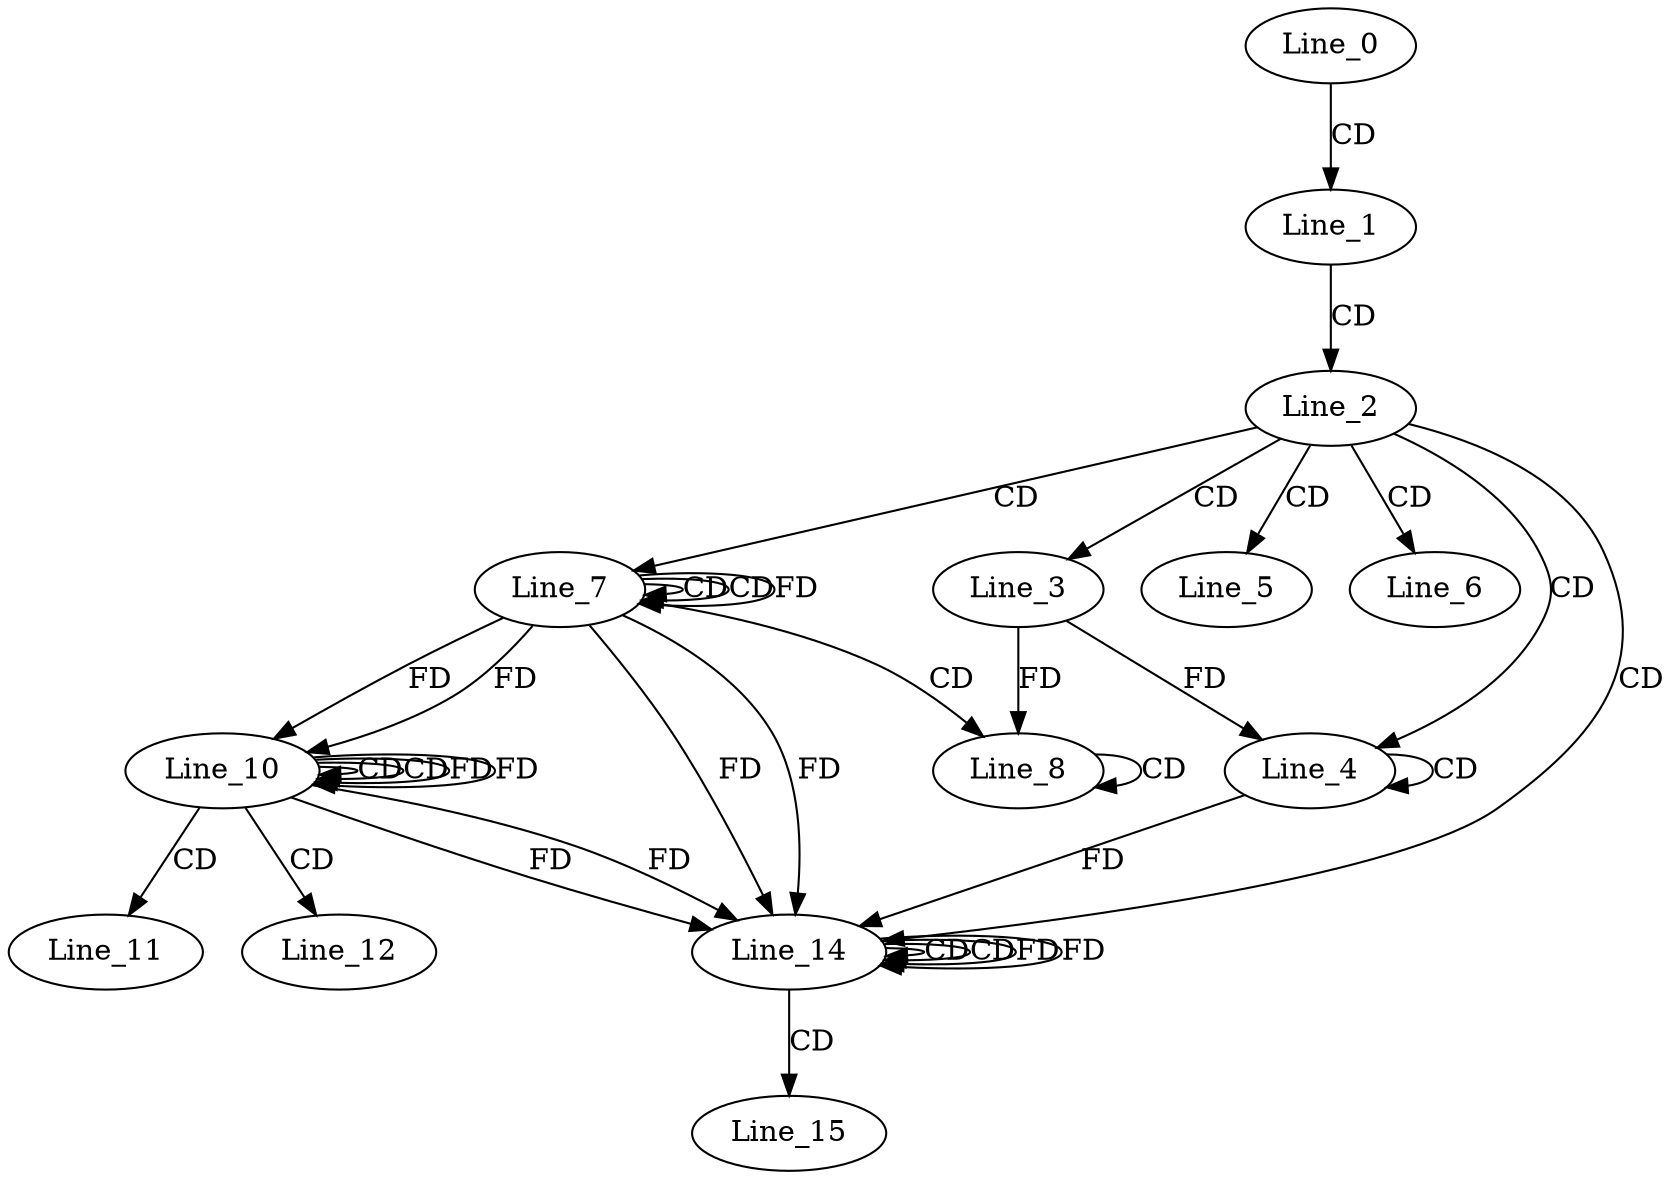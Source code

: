 digraph G {
  Line_0;
  Line_1;
  Line_2;
  Line_3;
  Line_4;
  Line_4;
  Line_5;
  Line_6;
  Line_7;
  Line_7;
  Line_7;
  Line_8;
  Line_8;
  Line_10;
  Line_10;
  Line_10;
  Line_11;
  Line_12;
  Line_14;
  Line_14;
  Line_14;
  Line_15;
  Line_0 -> Line_1 [ label="CD" ];
  Line_1 -> Line_2 [ label="CD" ];
  Line_2 -> Line_3 [ label="CD" ];
  Line_2 -> Line_4 [ label="CD" ];
  Line_4 -> Line_4 [ label="CD" ];
  Line_3 -> Line_4 [ label="FD" ];
  Line_2 -> Line_5 [ label="CD" ];
  Line_2 -> Line_6 [ label="CD" ];
  Line_2 -> Line_7 [ label="CD" ];
  Line_7 -> Line_7 [ label="CD" ];
  Line_7 -> Line_7 [ label="CD" ];
  Line_7 -> Line_7 [ label="FD" ];
  Line_7 -> Line_8 [ label="CD" ];
  Line_8 -> Line_8 [ label="CD" ];
  Line_3 -> Line_8 [ label="FD" ];
  Line_10 -> Line_10 [ label="CD" ];
  Line_7 -> Line_10 [ label="FD" ];
  Line_10 -> Line_10 [ label="CD" ];
  Line_10 -> Line_10 [ label="FD" ];
  Line_7 -> Line_10 [ label="FD" ];
  Line_10 -> Line_11 [ label="CD" ];
  Line_10 -> Line_12 [ label="CD" ];
  Line_2 -> Line_14 [ label="CD" ];
  Line_14 -> Line_14 [ label="CD" ];
  Line_10 -> Line_14 [ label="FD" ];
  Line_7 -> Line_14 [ label="FD" ];
  Line_4 -> Line_14 [ label="FD" ];
  Line_14 -> Line_14 [ label="CD" ];
  Line_14 -> Line_14 [ label="FD" ];
  Line_10 -> Line_14 [ label="FD" ];
  Line_7 -> Line_14 [ label="FD" ];
  Line_14 -> Line_15 [ label="CD" ];
  Line_10 -> Line_10 [ label="FD" ];
  Line_14 -> Line_14 [ label="FD" ];
}
